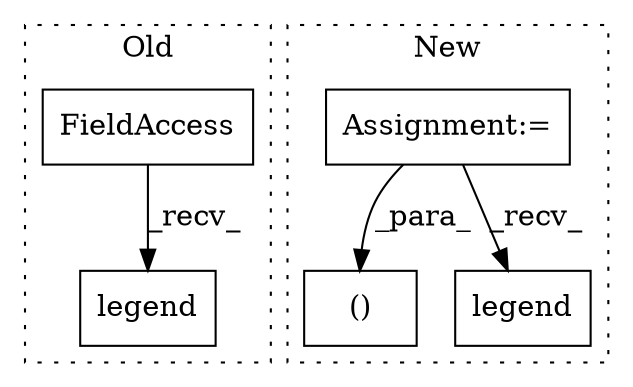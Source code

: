 digraph G {
subgraph cluster0 {
1 [label="legend" a="32" s="1354,1439" l="12,1" shape="box"];
3 [label="FieldAccess" a="22" s="1336" l="10" shape="box"];
label = "Old";
style="dotted";
}
subgraph cluster1 {
2 [label="()" a="106" s="1142" l="19" shape="box"];
4 [label="Assignment:=" a="7" s="486" l="3" shape="box"];
5 [label="legend" a="32" s="1399,1493" l="12,1" shape="box"];
label = "New";
style="dotted";
}
3 -> 1 [label="_recv_"];
4 -> 2 [label="_para_"];
4 -> 5 [label="_recv_"];
}